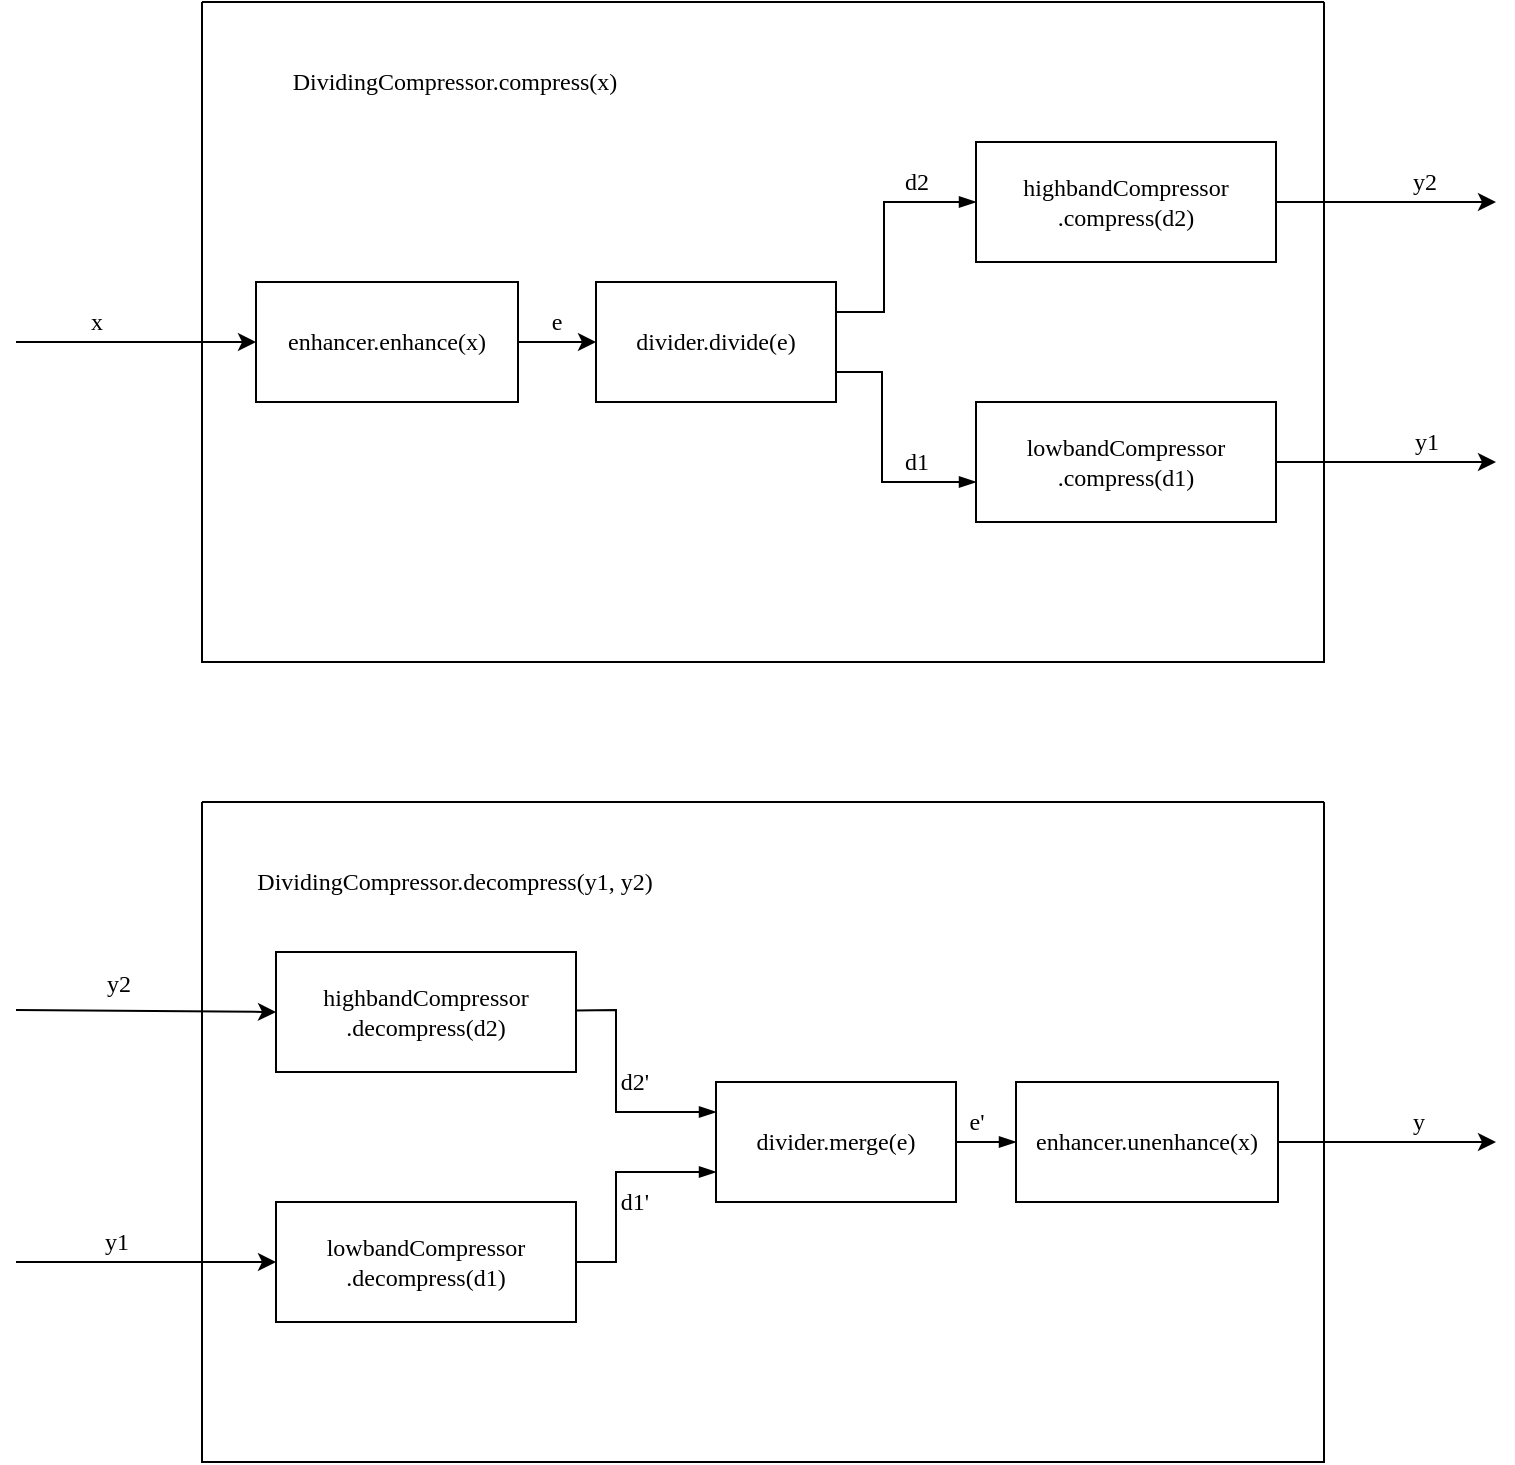 <mxfile>
    <diagram id="lTeTE6zmHuBSWw06rpnl" name="Strona-1">
        <mxGraphModel dx="870" dy="504" grid="1" gridSize="10" guides="1" tooltips="1" connect="1" arrows="1" fold="1" page="1" pageScale="1" pageWidth="827" pageHeight="1169" math="0" shadow="0">
            <root>
                <mxCell id="0"/>
                <mxCell id="1" parent="0"/>
                <mxCell id="3ep2QictzxsKPGeKMxWA-16" value="" style="swimlane;startSize=0;fontFamily=Georgia;fontSize=12;" parent="1" vertex="1">
                    <mxGeometry x="133" y="50" width="561" height="330" as="geometry"/>
                </mxCell>
                <mxCell id="3ep2QictzxsKPGeKMxWA-32" value="highbandCompressor&lt;br style=&quot;font-size: 12px;&quot;&gt;.compress(d2)" style="whiteSpace=wrap;html=1;fontFamily=Georgia;fontSize=12;" parent="3ep2QictzxsKPGeKMxWA-16" vertex="1">
                    <mxGeometry x="387" y="70" width="150" height="60" as="geometry"/>
                </mxCell>
                <mxCell id="3ep2QictzxsKPGeKMxWA-35" value="lowbandCompressor&lt;br style=&quot;font-size: 12px;&quot;&gt;.compress(d1)" style="whiteSpace=wrap;html=1;fontFamily=Georgia;fontSize=12;" parent="3ep2QictzxsKPGeKMxWA-16" vertex="1">
                    <mxGeometry x="387" y="200" width="150" height="60" as="geometry"/>
                </mxCell>
                <mxCell id="3ep2QictzxsKPGeKMxWA-31" value="divider.divide(e)" style="whiteSpace=wrap;html=1;fontFamily=Georgia;fontSize=12;" parent="3ep2QictzxsKPGeKMxWA-16" vertex="1">
                    <mxGeometry x="197" y="140" width="120" height="60" as="geometry"/>
                </mxCell>
                <mxCell id="3ep2QictzxsKPGeKMxWA-33" value="" style="edgeStyle=orthogonalEdgeStyle;rounded=0;orthogonalLoop=1;jettySize=auto;html=1;endArrow=blockThin;endFill=1;entryX=0;entryY=0.5;entryDx=0;entryDy=0;exitX=1;exitY=0.25;exitDx=0;exitDy=0;fontFamily=Georgia;fontSize=12;" parent="3ep2QictzxsKPGeKMxWA-16" source="3ep2QictzxsKPGeKMxWA-31" target="3ep2QictzxsKPGeKMxWA-32" edge="1">
                    <mxGeometry relative="1" as="geometry">
                        <Array as="points">
                            <mxPoint x="341" y="155"/>
                            <mxPoint x="341" y="100"/>
                        </Array>
                    </mxGeometry>
                </mxCell>
                <mxCell id="11" value="d2" style="edgeLabel;html=1;align=center;verticalAlign=middle;resizable=0;points=[];fontSize=12;fontFamily=Georgia;" vertex="1" connectable="0" parent="3ep2QictzxsKPGeKMxWA-33">
                    <mxGeometry x="0.477" y="2" relative="1" as="geometry">
                        <mxPoint x="2" y="-8" as="offset"/>
                    </mxGeometry>
                </mxCell>
                <mxCell id="3ep2QictzxsKPGeKMxWA-36" value="" style="edgeStyle=orthogonalEdgeStyle;rounded=0;orthogonalLoop=1;jettySize=auto;html=1;endArrow=blockThin;endFill=1;exitX=1;exitY=0.75;exitDx=0;exitDy=0;fontFamily=Georgia;fontSize=12;" parent="3ep2QictzxsKPGeKMxWA-16" source="3ep2QictzxsKPGeKMxWA-31" target="3ep2QictzxsKPGeKMxWA-35" edge="1">
                    <mxGeometry relative="1" as="geometry">
                        <Array as="points">
                            <mxPoint x="340" y="185"/>
                            <mxPoint x="340" y="240"/>
                        </Array>
                    </mxGeometry>
                </mxCell>
                <mxCell id="12" value="d1" style="edgeLabel;html=1;align=center;verticalAlign=middle;resizable=0;points=[];fontSize=12;fontFamily=Georgia;" vertex="1" connectable="0" parent="3ep2QictzxsKPGeKMxWA-36">
                    <mxGeometry x="0.513" y="-1" relative="1" as="geometry">
                        <mxPoint y="-11" as="offset"/>
                    </mxGeometry>
                </mxCell>
                <mxCell id="3" value="" style="edgeStyle=none;html=1;fontFamily=Georgia;fontSize=12;" edge="1" parent="3ep2QictzxsKPGeKMxWA-16" source="2" target="3ep2QictzxsKPGeKMxWA-31">
                    <mxGeometry relative="1" as="geometry"/>
                </mxCell>
                <mxCell id="10" value="e" style="edgeLabel;html=1;align=center;verticalAlign=middle;resizable=0;points=[];fontSize=12;fontFamily=Georgia;" vertex="1" connectable="0" parent="3">
                    <mxGeometry x="0.275" y="1" relative="1" as="geometry">
                        <mxPoint x="-6" y="-9" as="offset"/>
                    </mxGeometry>
                </mxCell>
                <mxCell id="2" value="enhancer.enhance(x)" style="whiteSpace=wrap;html=1;fontFamily=Georgia;fontSize=12;" vertex="1" parent="3ep2QictzxsKPGeKMxWA-16">
                    <mxGeometry x="27" y="140" width="131" height="60" as="geometry"/>
                </mxCell>
                <mxCell id="4" value="DividingCompressor.compress(x)" style="text;html=1;align=center;verticalAlign=middle;resizable=0;points=[];autosize=1;strokeColor=none;fillColor=none;fontFamily=Georgia;fontSize=12;" vertex="1" parent="3ep2QictzxsKPGeKMxWA-16">
                    <mxGeometry x="31" y="30" width="190" height="20" as="geometry"/>
                </mxCell>
                <mxCell id="6" value="" style="endArrow=classic;html=1;fontFamily=Georgia;fontSize=12;" edge="1" parent="1" target="2">
                    <mxGeometry width="50" height="50" relative="1" as="geometry">
                        <mxPoint x="40" y="220" as="sourcePoint"/>
                        <mxPoint x="90" y="160" as="targetPoint"/>
                    </mxGeometry>
                </mxCell>
                <mxCell id="9" value="x" style="edgeLabel;html=1;align=center;verticalAlign=middle;resizable=0;points=[];fontSize=12;fontFamily=Georgia;" vertex="1" connectable="0" parent="6">
                    <mxGeometry x="-0.417" y="-4" relative="1" as="geometry">
                        <mxPoint x="5" y="-14" as="offset"/>
                    </mxGeometry>
                </mxCell>
                <mxCell id="7" value="" style="endArrow=classic;html=1;fontFamily=Georgia;fontSize=12;exitX=1;exitY=0.5;exitDx=0;exitDy=0;" edge="1" parent="1" source="3ep2QictzxsKPGeKMxWA-32">
                    <mxGeometry width="50" height="50" relative="1" as="geometry">
                        <mxPoint x="710" y="200" as="sourcePoint"/>
                        <mxPoint x="780" y="150" as="targetPoint"/>
                    </mxGeometry>
                </mxCell>
                <mxCell id="13" value="y2" style="edgeLabel;html=1;align=center;verticalAlign=middle;resizable=0;points=[];fontSize=12;fontFamily=Georgia;" vertex="1" connectable="0" parent="7">
                    <mxGeometry x="0.333" relative="1" as="geometry">
                        <mxPoint y="-10" as="offset"/>
                    </mxGeometry>
                </mxCell>
                <mxCell id="8" value="" style="endArrow=classic;html=1;fontFamily=Georgia;fontSize=12;exitX=1;exitY=0.5;exitDx=0;exitDy=0;" edge="1" parent="1" source="3ep2QictzxsKPGeKMxWA-35">
                    <mxGeometry width="50" height="50" relative="1" as="geometry">
                        <mxPoint x="710" y="330" as="sourcePoint"/>
                        <mxPoint x="780" y="280" as="targetPoint"/>
                    </mxGeometry>
                </mxCell>
                <mxCell id="14" value="y1" style="edgeLabel;html=1;align=center;verticalAlign=middle;resizable=0;points=[];fontSize=12;fontFamily=Georgia;" vertex="1" connectable="0" parent="8">
                    <mxGeometry x="0.364" relative="1" as="geometry">
                        <mxPoint y="-10" as="offset"/>
                    </mxGeometry>
                </mxCell>
                <mxCell id="15" value="" style="swimlane;startSize=0;fontFamily=Georgia;fontSize=12;" vertex="1" parent="1">
                    <mxGeometry x="133" y="450" width="561" height="330" as="geometry"/>
                </mxCell>
                <mxCell id="36" value="" style="edgeStyle=none;html=1;fontFamily=Georgia;fontSize=12;endArrow=blockThin;endFill=1;rounded=0;entryX=0;entryY=0.25;entryDx=0;entryDy=0;" edge="1" parent="15" source="16" target="18">
                    <mxGeometry relative="1" as="geometry">
                        <Array as="points">
                            <mxPoint x="207" y="104"/>
                            <mxPoint x="207" y="155"/>
                        </Array>
                    </mxGeometry>
                </mxCell>
                <mxCell id="43" value="d2'" style="edgeLabel;html=1;align=center;verticalAlign=middle;resizable=0;points=[];fontSize=12;fontFamily=Georgia;" vertex="1" connectable="0" parent="36">
                    <mxGeometry x="-0.058" y="-1" relative="1" as="geometry">
                        <mxPoint x="10" y="-1" as="offset"/>
                    </mxGeometry>
                </mxCell>
                <mxCell id="16" value="highbandCompressor&lt;br style=&quot;font-size: 12px;&quot;&gt;.decompress(d2)" style="whiteSpace=wrap;html=1;fontFamily=Georgia;fontSize=12;" vertex="1" parent="15">
                    <mxGeometry x="37" y="75" width="150" height="60" as="geometry"/>
                </mxCell>
                <mxCell id="37" value="" style="edgeStyle=none;html=1;fontFamily=Georgia;fontSize=12;endArrow=blockThin;endFill=1;rounded=0;entryX=0;entryY=0.75;entryDx=0;entryDy=0;" edge="1" parent="15" source="17" target="18">
                    <mxGeometry relative="1" as="geometry">
                        <Array as="points">
                            <mxPoint x="207" y="230"/>
                            <mxPoint x="207" y="185"/>
                        </Array>
                    </mxGeometry>
                </mxCell>
                <mxCell id="44" value="d1'" style="edgeLabel;html=1;align=center;verticalAlign=middle;resizable=0;points=[];fontSize=12;fontFamily=Georgia;" vertex="1" connectable="0" parent="37">
                    <mxGeometry x="-0.062" relative="1" as="geometry">
                        <mxPoint x="9" y="4" as="offset"/>
                    </mxGeometry>
                </mxCell>
                <mxCell id="17" value="lowbandCompressor&lt;br style=&quot;font-size: 12px;&quot;&gt;.decompress(d1)" style="whiteSpace=wrap;html=1;fontFamily=Georgia;fontSize=12;" vertex="1" parent="15">
                    <mxGeometry x="37" y="200" width="150" height="60" as="geometry"/>
                </mxCell>
                <mxCell id="38" value="" style="edgeStyle=none;html=1;fontFamily=Georgia;fontSize=12;endArrow=blockThin;endFill=1;" edge="1" parent="15" source="18" target="25">
                    <mxGeometry relative="1" as="geometry"/>
                </mxCell>
                <mxCell id="45" value="e'" style="edgeLabel;html=1;align=center;verticalAlign=middle;resizable=0;points=[];fontSize=12;fontFamily=Georgia;" vertex="1" connectable="0" parent="38">
                    <mxGeometry x="-0.41" relative="1" as="geometry">
                        <mxPoint x="1" y="-10" as="offset"/>
                    </mxGeometry>
                </mxCell>
                <mxCell id="18" value="divider.merge(e)" style="whiteSpace=wrap;html=1;fontFamily=Georgia;fontSize=12;" vertex="1" parent="15">
                    <mxGeometry x="257" y="140" width="120" height="60" as="geometry"/>
                </mxCell>
                <mxCell id="25" value="enhancer.unenhance(x)" style="whiteSpace=wrap;html=1;fontFamily=Georgia;fontSize=12;" vertex="1" parent="15">
                    <mxGeometry x="407" y="140" width="131" height="60" as="geometry"/>
                </mxCell>
                <mxCell id="26" value="DividingCompressor.decompress(y1, y2)" style="text;html=1;align=center;verticalAlign=middle;resizable=0;points=[];autosize=1;strokeColor=none;fillColor=none;fontFamily=Georgia;fontSize=12;" vertex="1" parent="15">
                    <mxGeometry x="11" y="30" width="230" height="20" as="geometry"/>
                </mxCell>
                <mxCell id="34" value="" style="endArrow=classic;html=1;fontFamily=Georgia;fontSize=12;entryX=0;entryY=0.5;entryDx=0;entryDy=0;" edge="1" parent="1" target="16">
                    <mxGeometry width="50" height="50" relative="1" as="geometry">
                        <mxPoint x="40" y="554" as="sourcePoint"/>
                        <mxPoint x="80" y="530" as="targetPoint"/>
                    </mxGeometry>
                </mxCell>
                <mxCell id="41" value="y2" style="edgeLabel;html=1;align=center;verticalAlign=middle;resizable=0;points=[];fontSize=12;fontFamily=Georgia;" vertex="1" connectable="0" parent="34">
                    <mxGeometry x="-0.269" y="-1" relative="1" as="geometry">
                        <mxPoint x="3" y="-15" as="offset"/>
                    </mxGeometry>
                </mxCell>
                <mxCell id="35" value="" style="endArrow=classic;html=1;fontFamily=Georgia;fontSize=12;entryX=0;entryY=0.5;entryDx=0;entryDy=0;" edge="1" parent="1" target="17">
                    <mxGeometry width="50" height="50" relative="1" as="geometry">
                        <mxPoint x="40" y="680" as="sourcePoint"/>
                        <mxPoint x="100" y="640" as="targetPoint"/>
                    </mxGeometry>
                </mxCell>
                <mxCell id="42" value="y1" style="edgeLabel;html=1;align=center;verticalAlign=middle;resizable=0;points=[];fontSize=12;fontFamily=Georgia;" vertex="1" connectable="0" parent="35">
                    <mxGeometry x="-0.254" y="-1" relative="1" as="geometry">
                        <mxPoint x="1" y="-11" as="offset"/>
                    </mxGeometry>
                </mxCell>
                <mxCell id="40" value="" style="endArrow=classic;html=1;rounded=0;fontFamily=Georgia;fontSize=12;exitX=1;exitY=0.5;exitDx=0;exitDy=0;" edge="1" parent="1" source="25">
                    <mxGeometry width="50" height="50" relative="1" as="geometry">
                        <mxPoint x="730" y="640" as="sourcePoint"/>
                        <mxPoint x="780" y="620" as="targetPoint"/>
                    </mxGeometry>
                </mxCell>
                <mxCell id="46" value="y" style="edgeLabel;html=1;align=center;verticalAlign=middle;resizable=0;points=[];fontSize=12;fontFamily=Georgia;" vertex="1" connectable="0" parent="40">
                    <mxGeometry x="0.274" y="1" relative="1" as="geometry">
                        <mxPoint y="-9" as="offset"/>
                    </mxGeometry>
                </mxCell>
            </root>
        </mxGraphModel>
    </diagram>
</mxfile>